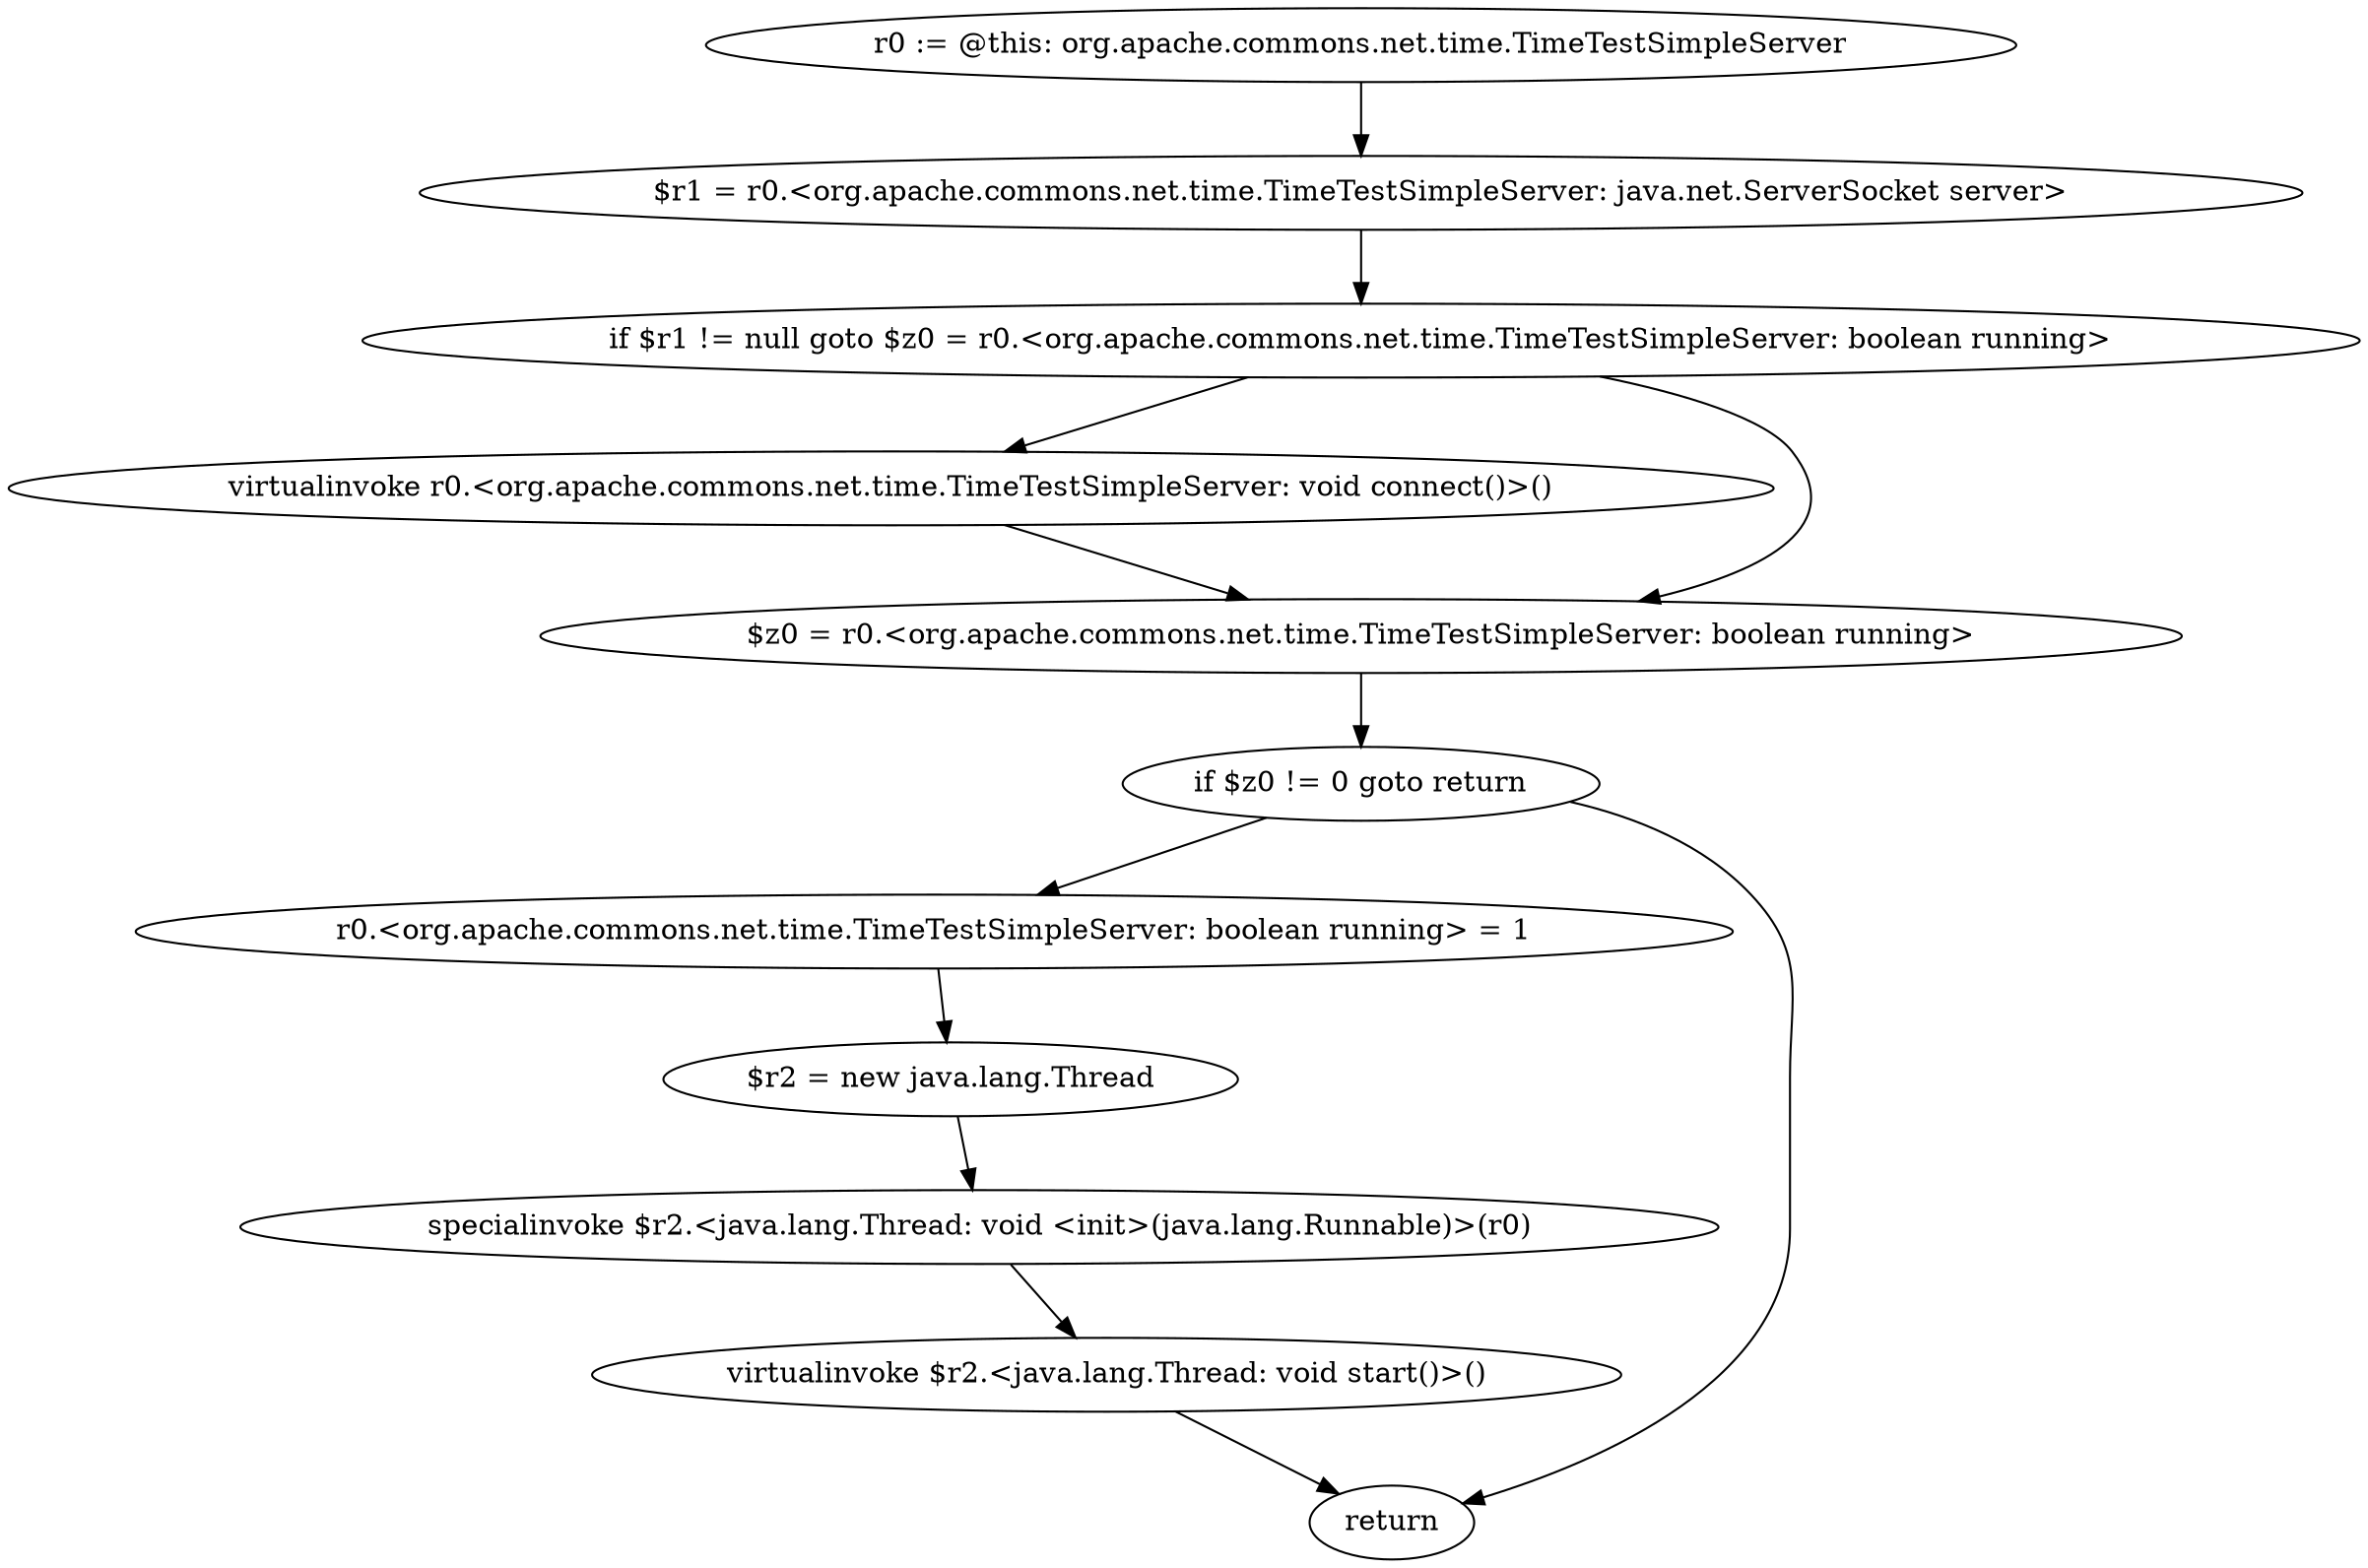digraph "unitGraph" {
    "r0 := @this: org.apache.commons.net.time.TimeTestSimpleServer"
    "$r1 = r0.<org.apache.commons.net.time.TimeTestSimpleServer: java.net.ServerSocket server>"
    "if $r1 != null goto $z0 = r0.<org.apache.commons.net.time.TimeTestSimpleServer: boolean running>"
    "virtualinvoke r0.<org.apache.commons.net.time.TimeTestSimpleServer: void connect()>()"
    "$z0 = r0.<org.apache.commons.net.time.TimeTestSimpleServer: boolean running>"
    "if $z0 != 0 goto return"
    "r0.<org.apache.commons.net.time.TimeTestSimpleServer: boolean running> = 1"
    "$r2 = new java.lang.Thread"
    "specialinvoke $r2.<java.lang.Thread: void <init>(java.lang.Runnable)>(r0)"
    "virtualinvoke $r2.<java.lang.Thread: void start()>()"
    "return"
    "r0 := @this: org.apache.commons.net.time.TimeTestSimpleServer"->"$r1 = r0.<org.apache.commons.net.time.TimeTestSimpleServer: java.net.ServerSocket server>";
    "$r1 = r0.<org.apache.commons.net.time.TimeTestSimpleServer: java.net.ServerSocket server>"->"if $r1 != null goto $z0 = r0.<org.apache.commons.net.time.TimeTestSimpleServer: boolean running>";
    "if $r1 != null goto $z0 = r0.<org.apache.commons.net.time.TimeTestSimpleServer: boolean running>"->"virtualinvoke r0.<org.apache.commons.net.time.TimeTestSimpleServer: void connect()>()";
    "if $r1 != null goto $z0 = r0.<org.apache.commons.net.time.TimeTestSimpleServer: boolean running>"->"$z0 = r0.<org.apache.commons.net.time.TimeTestSimpleServer: boolean running>";
    "virtualinvoke r0.<org.apache.commons.net.time.TimeTestSimpleServer: void connect()>()"->"$z0 = r0.<org.apache.commons.net.time.TimeTestSimpleServer: boolean running>";
    "$z0 = r0.<org.apache.commons.net.time.TimeTestSimpleServer: boolean running>"->"if $z0 != 0 goto return";
    "if $z0 != 0 goto return"->"r0.<org.apache.commons.net.time.TimeTestSimpleServer: boolean running> = 1";
    "if $z0 != 0 goto return"->"return";
    "r0.<org.apache.commons.net.time.TimeTestSimpleServer: boolean running> = 1"->"$r2 = new java.lang.Thread";
    "$r2 = new java.lang.Thread"->"specialinvoke $r2.<java.lang.Thread: void <init>(java.lang.Runnable)>(r0)";
    "specialinvoke $r2.<java.lang.Thread: void <init>(java.lang.Runnable)>(r0)"->"virtualinvoke $r2.<java.lang.Thread: void start()>()";
    "virtualinvoke $r2.<java.lang.Thread: void start()>()"->"return";
}
